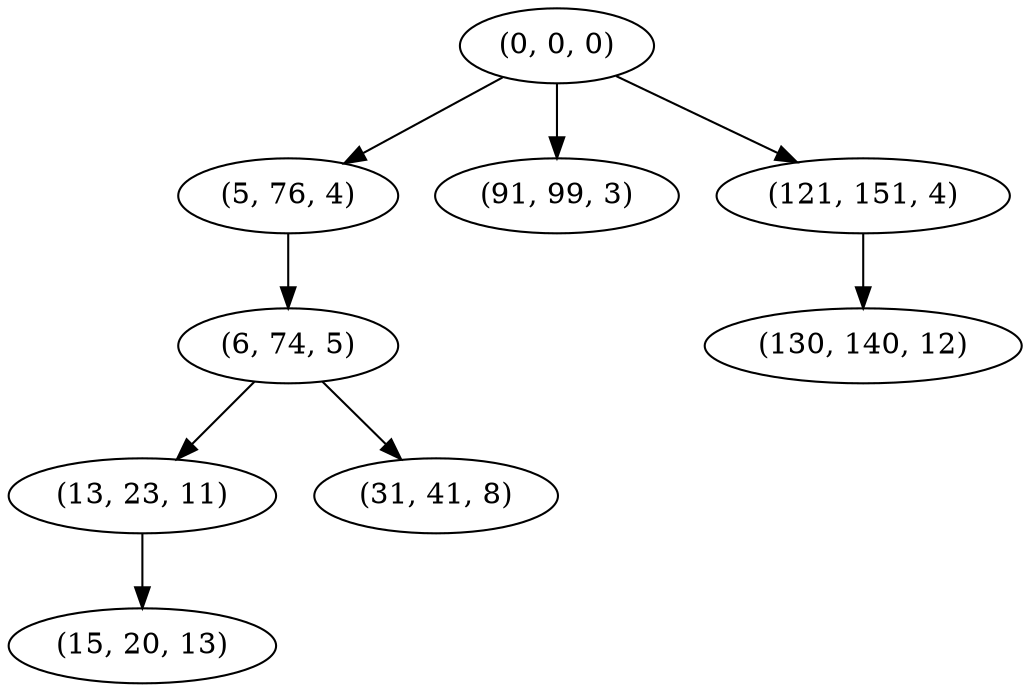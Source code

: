 digraph tree {
    "(0, 0, 0)";
    "(5, 76, 4)";
    "(6, 74, 5)";
    "(13, 23, 11)";
    "(15, 20, 13)";
    "(31, 41, 8)";
    "(91, 99, 3)";
    "(121, 151, 4)";
    "(130, 140, 12)";
    "(0, 0, 0)" -> "(5, 76, 4)";
    "(0, 0, 0)" -> "(91, 99, 3)";
    "(0, 0, 0)" -> "(121, 151, 4)";
    "(5, 76, 4)" -> "(6, 74, 5)";
    "(6, 74, 5)" -> "(13, 23, 11)";
    "(6, 74, 5)" -> "(31, 41, 8)";
    "(13, 23, 11)" -> "(15, 20, 13)";
    "(121, 151, 4)" -> "(130, 140, 12)";
}

